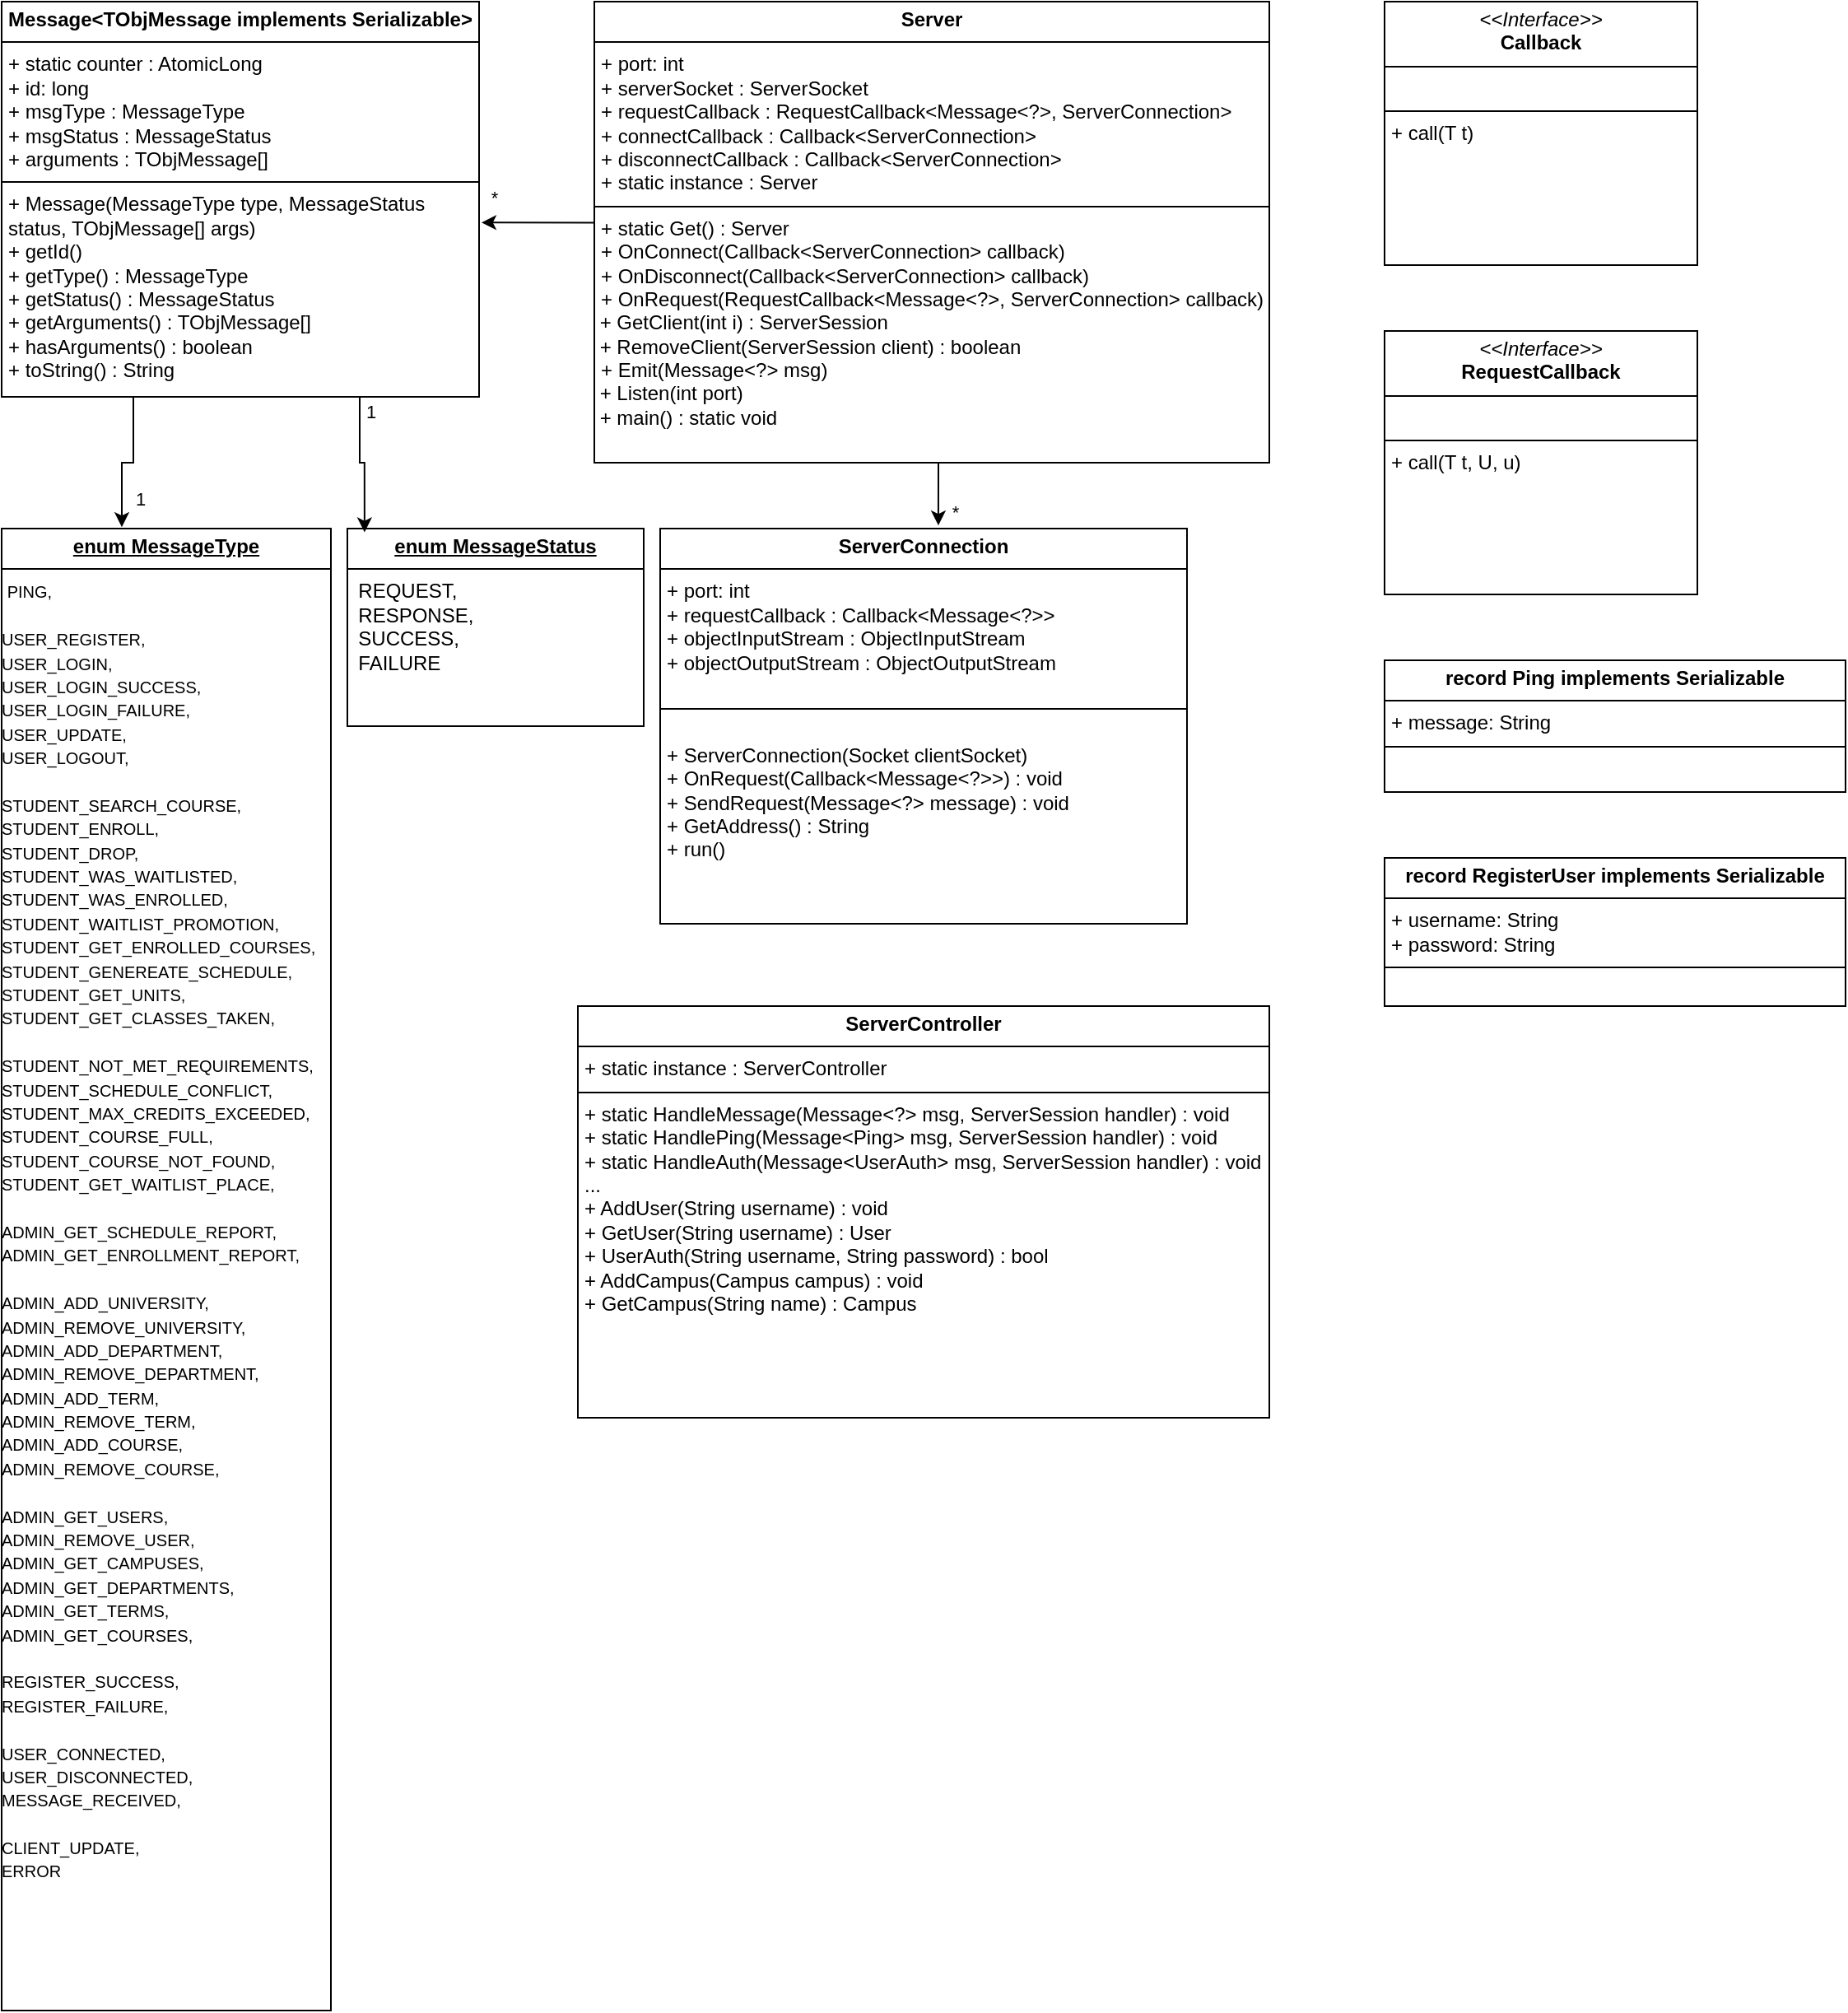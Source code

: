 <mxfile version="28.2.8">
  <diagram id="C5RBs43oDa-KdzZeNtuy" name="Page-1">
    <mxGraphModel dx="2199" dy="1184" grid="1" gridSize="10" guides="1" tooltips="1" connect="1" arrows="1" fold="1" page="1" pageScale="1" pageWidth="827" pageHeight="1169" math="0" shadow="0">
      <root>
        <mxCell id="WIyWlLk6GJQsqaUBKTNV-0" />
        <mxCell id="WIyWlLk6GJQsqaUBKTNV-1" parent="WIyWlLk6GJQsqaUBKTNV-0" />
        <mxCell id="pndP0uwgiz2B186j4o10-5" value="&lt;p style=&quot;margin: 4px 0px 0px; text-align: center; text-decoration: underline;&quot;&gt;&lt;b&gt;enum MessageType&lt;/b&gt;&lt;/p&gt;&lt;hr size=&quot;1&quot; style=&quot;border-style:solid;&quot;&gt;&lt;div&gt;&amp;nbsp;&lt;font style=&quot;font-size: 10px;&quot;&gt;PING,&lt;br&gt;&lt;br&gt;USER_REGISTER,&lt;br&gt;USER_LOGIN,&lt;br&gt;USER_LOGIN_SUCCESS,&lt;br&gt;USER_LOGIN_FAILURE,&lt;br&gt;USER_UPDATE,&lt;br&gt;USER_LOGOUT,&lt;br&gt;&lt;br&gt;STUDENT_SEARCH_COURSE,&lt;br&gt;STUDENT_ENROLL,&lt;br&gt;STUDENT_DROP,&lt;br&gt;STUDENT_WAS_WAITLISTED,&lt;br&gt;STUDENT_WAS_ENROLLED,&lt;br&gt;STUDENT_WAITLIST_PROMOTION,&lt;br&gt;STUDENT_GET_ENROLLED_COURSES,&lt;br&gt;STUDENT_GENEREATE_SCHEDULE,&lt;br&gt;STUDENT_GET_UNITS,&lt;br&gt;STUDENT_GET_CLASSES_TAKEN,&lt;br&gt;&lt;br&gt;STUDENT_NOT_MET_REQUIREMENTS,&lt;br&gt;STUDENT_SCHEDULE_CONFLICT,&lt;br&gt;STUDENT_MAX_CREDITS_EXCEEDED,&lt;br&gt;STUDENT_COURSE_FULL,&lt;br&gt;STUDENT_COURSE_NOT_FOUND,&lt;br&gt;STUDENT_GET_WAITLIST_PLACE,&lt;br&gt;&lt;br&gt;ADMIN_GET_SCHEDULE_REPORT,&lt;br&gt;ADMIN_GET_ENROLLMENT_REPORT,&lt;br&gt;&lt;br&gt;ADMIN_ADD_UNIVERSITY,&amp;nbsp; &amp;nbsp;&lt;br&gt;ADMIN_REMOVE_UNIVERSITY,&lt;br&gt;ADMIN_ADD_DEPARTMENT,&lt;br&gt;ADMIN_REMOVE_DEPARTMENT,&lt;br&gt;ADMIN_ADD_TERM,&lt;br&gt;ADMIN_REMOVE_TERM,&lt;br&gt;ADMIN_ADD_COURSE,&lt;br&gt;ADMIN_REMOVE_COURSE,&amp;nbsp;&lt;br&gt;&lt;br&gt;ADMIN_GET_USERS,&lt;br&gt;ADMIN_REMOVE_USER,&lt;br&gt;ADMIN_GET_CAMPUSES,&lt;br&gt;ADMIN_GET_DEPARTMENTS,&lt;br&gt;ADMIN_GET_TERMS,&lt;br&gt;ADMIN_GET_COURSES,&lt;br&gt;&lt;br&gt;REGISTER_SUCCESS,&lt;br&gt;REGISTER_FAILURE,&lt;br&gt;&lt;br&gt;USER_CONNECTED,&lt;br&gt;USER_DISCONNECTED,&lt;br&gt;MESSAGE_RECEIVED,&lt;br&gt;&lt;br&gt;CLIENT_UPDATE,&lt;br&gt;ERROR&lt;/font&gt;&lt;/div&gt;&lt;div&gt;&lt;br&gt;&lt;/div&gt;" style="verticalAlign=top;align=left;overflow=fill;html=1;whiteSpace=wrap;" parent="WIyWlLk6GJQsqaUBKTNV-1" vertex="1">
          <mxGeometry x="40" y="360" width="200" height="900" as="geometry" />
        </mxCell>
        <mxCell id="pndP0uwgiz2B186j4o10-11" value="&lt;p style=&quot;margin:0px;margin-top:4px;text-align:center;&quot;&gt;&lt;b&gt;Server&lt;/b&gt;&lt;/p&gt;&lt;hr size=&quot;1&quot; style=&quot;border-style:solid;&quot;&gt;&lt;p style=&quot;margin:0px;margin-left:4px;&quot;&gt;+ port: int&lt;/p&gt;&lt;p style=&quot;margin:0px;margin-left:4px;&quot;&gt;+ serverSocket : ServerSocket&lt;/p&gt;&lt;p style=&quot;margin:0px;margin-left:4px;&quot;&gt;+ requestCallback : RequestCallback&amp;lt;Message&amp;lt;?&amp;gt;, ServerConnection&amp;gt;&lt;/p&gt;&lt;p style=&quot;margin:0px;margin-left:4px;&quot;&gt;+ connectCallback : Callback&amp;lt;ServerConnection&amp;gt;&lt;/p&gt;&lt;p style=&quot;margin:0px;margin-left:4px;&quot;&gt;+ disconnectCallback :&amp;nbsp;Callback&amp;lt;ServerConnection&amp;gt;&lt;/p&gt;&lt;p style=&quot;margin:0px;margin-left:4px;&quot;&gt;+ static instance : Server&lt;/p&gt;&lt;hr size=&quot;1&quot; style=&quot;border-style:solid;&quot;&gt;&lt;p style=&quot;margin:0px;margin-left:4px;&quot;&gt;+ static Get() : Server&amp;nbsp;&lt;/p&gt;&lt;p style=&quot;margin:0px;margin-left:4px;&quot;&gt;+ OnConnect(Callback&amp;lt;ServerConnection&amp;gt; callback)&lt;/p&gt;&lt;p style=&quot;margin:0px;margin-left:4px;&quot;&gt;+ OnDisconnect(Callback&amp;lt;ServerConnection&amp;gt; callback)&lt;/p&gt;&lt;p style=&quot;margin:0px;margin-left:4px;&quot;&gt;+ OnRequest(RequestCallback&amp;lt;Message&amp;lt;?&amp;gt;, ServerConnection&amp;gt; callback)&lt;/p&gt;&lt;div&gt;&amp;nbsp;+ GetClient(int i) : ServerSession&lt;/div&gt;&lt;div&gt;&amp;nbsp;+ RemoveClient(ServerSession client) : boolean&lt;br&gt;&lt;p style=&quot;margin:0px;margin-left:4px;&quot;&gt;+ Emit(Message&amp;lt;?&amp;gt; msg)&lt;/p&gt;&lt;/div&gt;&lt;div&gt;&lt;div&gt;&amp;nbsp;+ Listen(int port)&lt;/div&gt;&lt;div&gt;&amp;nbsp;+ main() : static void&lt;/div&gt;&lt;div&gt;&lt;br&gt;&lt;/div&gt;&lt;br&gt;&lt;/div&gt;" style="verticalAlign=top;align=left;overflow=fill;html=1;whiteSpace=wrap;" parent="WIyWlLk6GJQsqaUBKTNV-1" vertex="1">
          <mxGeometry x="400" y="40" width="410" height="280" as="geometry" />
        </mxCell>
        <mxCell id="pndP0uwgiz2B186j4o10-13" value="&lt;p style=&quot;margin:0px;margin-top:4px;text-align:center;&quot;&gt;&lt;b&gt;ServerConnection&lt;/b&gt;&lt;/p&gt;&lt;hr size=&quot;1&quot; style=&quot;border-style:solid;&quot;&gt;&lt;p style=&quot;margin:0px;margin-left:4px;&quot;&gt;+ port: int&lt;/p&gt;&lt;p style=&quot;margin:0px;margin-left:4px;&quot;&gt;+ requestCallback : Callback&amp;lt;Message&amp;lt;?&amp;gt;&amp;gt;&lt;/p&gt;&lt;p style=&quot;margin:0px;margin-left:4px;&quot;&gt;+ objectInputStream : ObjectInputStream&lt;/p&gt;&lt;p style=&quot;margin:0px;margin-left:4px;&quot;&gt;+ objectOutputStream : ObjectOutputStream&lt;/p&gt;&lt;p style=&quot;margin:0px;margin-left:4px;&quot;&gt;&lt;br&gt;&lt;/p&gt;&lt;hr size=&quot;1&quot; style=&quot;border-style:solid;&quot;&gt;&lt;p style=&quot;margin:0px;margin-left:4px;&quot;&gt;&lt;br&gt;&lt;/p&gt;&lt;p style=&quot;margin:0px;margin-left:4px;&quot;&gt;+ ServerConnection(Socket clientSocket)&lt;/p&gt;&lt;p style=&quot;margin:0px;margin-left:4px;&quot;&gt;+ OnRequest(Callback&amp;lt;Message&amp;lt;?&amp;gt;&amp;gt;) : void&lt;/p&gt;&lt;p style=&quot;margin:0px;margin-left:4px;&quot;&gt;+ SendRequest(Message&amp;lt;?&amp;gt; message) : void&lt;/p&gt;&lt;p style=&quot;margin:0px;margin-left:4px;&quot;&gt;+ GetAddress() : String&lt;/p&gt;&lt;p style=&quot;margin:0px;margin-left:4px;&quot;&gt;+ run()&lt;/p&gt;" style="verticalAlign=top;align=left;overflow=fill;html=1;whiteSpace=wrap;" parent="WIyWlLk6GJQsqaUBKTNV-1" vertex="1">
          <mxGeometry x="440" y="360" width="320" height="240" as="geometry" />
        </mxCell>
        <mxCell id="pndP0uwgiz2B186j4o10-15" value="&lt;p style=&quot;margin:0px;margin-top:4px;text-align:center;&quot;&gt;&lt;b&gt;Message&amp;lt;TObjMessage implements Serializable&amp;gt;&lt;/b&gt;&lt;/p&gt;&lt;hr size=&quot;1&quot; style=&quot;border-style:solid;&quot;&gt;&lt;p style=&quot;margin:0px;margin-left:4px;&quot;&gt;+ static counter : AtomicLong&lt;/p&gt;&lt;p style=&quot;margin:0px;margin-left:4px;&quot;&gt;+ id: long&lt;/p&gt;&lt;p style=&quot;margin:0px;margin-left:4px;&quot;&gt;+ msgType : MessageType&lt;/p&gt;&lt;p style=&quot;margin:0px;margin-left:4px;&quot;&gt;+ msgStatus : MessageStatus&lt;/p&gt;&lt;p style=&quot;margin:0px;margin-left:4px;&quot;&gt;+ arguments : TObjMessage[]&lt;/p&gt;&lt;hr size=&quot;1&quot; style=&quot;border-style:solid;&quot;&gt;&lt;p style=&quot;margin:0px;margin-left:4px;&quot;&gt;+ Message(MessageType type, MessageStatus status, TObjMessage[] args)&lt;/p&gt;&lt;p style=&quot;margin:0px;margin-left:4px;&quot;&gt;+ getId()&lt;/p&gt;&lt;p style=&quot;margin:0px;margin-left:4px;&quot;&gt;+ getType() : MessageType&lt;/p&gt;&lt;p style=&quot;margin:0px;margin-left:4px;&quot;&gt;+ getStatus() : MessageStatus&lt;/p&gt;&lt;p style=&quot;margin:0px;margin-left:4px;&quot;&gt;+ getArguments() : TObjMessage[]&lt;/p&gt;&lt;p style=&quot;margin:0px;margin-left:4px;&quot;&gt;+ hasArguments() : boolean&lt;/p&gt;&lt;p style=&quot;margin:0px;margin-left:4px;&quot;&gt;+ toString() : String&lt;/p&gt;" style="verticalAlign=top;align=left;overflow=fill;html=1;whiteSpace=wrap;" parent="WIyWlLk6GJQsqaUBKTNV-1" vertex="1">
          <mxGeometry x="40" y="40" width="290" height="240" as="geometry" />
        </mxCell>
        <mxCell id="pndP0uwgiz2B186j4o10-26" value="&lt;p style=&quot;margin:0px;margin-top:4px;text-align:center;&quot;&gt;&lt;b&gt;ServerController&lt;/b&gt;&lt;/p&gt;&lt;hr size=&quot;1&quot; style=&quot;border-style:solid;&quot;&gt;&lt;p style=&quot;margin:0px;margin-left:4px;&quot;&gt;+ static instance :&amp;nbsp;ServerController&lt;/p&gt;&lt;hr size=&quot;1&quot; style=&quot;border-style:solid;&quot;&gt;&lt;p style=&quot;margin:0px;margin-left:4px;&quot;&gt;+ static HandleMessage(Message&amp;lt;?&amp;gt; msg, ServerSession handler)&amp;nbsp;: void&lt;/p&gt;&lt;p style=&quot;margin:0px;margin-left:4px;&quot;&gt;+ static HandlePing(Message&amp;lt;Ping&amp;gt; msg, ServerSession handler) : void&lt;/p&gt;&lt;p style=&quot;margin:0px;margin-left:4px;&quot;&gt;+ static HandleAuth(Message&amp;lt;UserAuth&amp;gt; msg, ServerSession handler) : void&lt;/p&gt;&lt;p style=&quot;margin:0px;margin-left:4px;&quot;&gt;...&lt;/p&gt;&lt;p style=&quot;margin:0px;margin-left:4px;&quot;&gt;+ AddUser(String username) : void&lt;/p&gt;&lt;p style=&quot;margin:0px;margin-left:4px;&quot;&gt;+ GetUser(String username) : User&lt;/p&gt;&lt;p style=&quot;margin:0px;margin-left:4px;&quot;&gt;+ UserAuth(String username, String password) : bool&lt;/p&gt;&lt;p style=&quot;margin:0px;margin-left:4px;&quot;&gt;+ AddCampus(Campus campus) : void&lt;/p&gt;&lt;p style=&quot;margin:0px;margin-left:4px;&quot;&gt;+ GetCampus(String name) : Campus&lt;/p&gt;" style="verticalAlign=top;align=left;overflow=fill;html=1;whiteSpace=wrap;" parent="WIyWlLk6GJQsqaUBKTNV-1" vertex="1">
          <mxGeometry x="390" y="650" width="420" height="250" as="geometry" />
        </mxCell>
        <mxCell id="FHnGH8fOrIO7uKTPneB4-3" value="&lt;p style=&quot;margin: 4px 0px 0px; text-align: center; text-decoration: underline;&quot;&gt;&lt;b&gt;enum MessageStatus&lt;/b&gt;&lt;/p&gt;&lt;hr size=&quot;1&quot; style=&quot;border-style:solid;&quot;&gt;&lt;div&gt;&amp;nbsp; REQUEST,&lt;/div&gt;&lt;div&gt;&amp;nbsp; RESPONSE,&lt;/div&gt;&lt;div&gt;&amp;nbsp; SUCCESS,&lt;/div&gt;&lt;div&gt;&amp;nbsp; FAILURE&lt;/div&gt;" style="verticalAlign=top;align=left;overflow=fill;html=1;whiteSpace=wrap;" parent="WIyWlLk6GJQsqaUBKTNV-1" vertex="1">
          <mxGeometry x="250" y="360" width="180" height="120" as="geometry" />
        </mxCell>
        <mxCell id="FHnGH8fOrIO7uKTPneB4-4" style="edgeStyle=orthogonalEdgeStyle;rounded=0;orthogonalLoop=1;jettySize=auto;html=1;exitX=0.75;exitY=1;exitDx=0;exitDy=0;entryX=0.058;entryY=0.019;entryDx=0;entryDy=0;entryPerimeter=0;" parent="WIyWlLk6GJQsqaUBKTNV-1" source="pndP0uwgiz2B186j4o10-15" target="FHnGH8fOrIO7uKTPneB4-3" edge="1">
          <mxGeometry relative="1" as="geometry" />
        </mxCell>
        <mxCell id="FHnGH8fOrIO7uKTPneB4-5" value="1" style="edgeLabel;html=1;align=center;verticalAlign=middle;resizable=0;points=[];" parent="FHnGH8fOrIO7uKTPneB4-4" vertex="1" connectable="0">
          <mxGeometry x="-0.699" y="3" relative="1" as="geometry">
            <mxPoint x="3" y="-4" as="offset" />
          </mxGeometry>
        </mxCell>
        <mxCell id="FHnGH8fOrIO7uKTPneB4-6" style="edgeStyle=orthogonalEdgeStyle;rounded=0;orthogonalLoop=1;jettySize=auto;html=1;exitX=0.5;exitY=1;exitDx=0;exitDy=0;entryX=0.528;entryY=-0.008;entryDx=0;entryDy=0;entryPerimeter=0;" parent="WIyWlLk6GJQsqaUBKTNV-1" source="pndP0uwgiz2B186j4o10-11" target="pndP0uwgiz2B186j4o10-13" edge="1">
          <mxGeometry relative="1" as="geometry" />
        </mxCell>
        <mxCell id="FHnGH8fOrIO7uKTPneB4-7" value="*" style="edgeLabel;html=1;align=center;verticalAlign=middle;resizable=0;points=[];" parent="FHnGH8fOrIO7uKTPneB4-6" vertex="1" connectable="0">
          <mxGeometry x="0.621" y="3" relative="1" as="geometry">
            <mxPoint x="7" as="offset" />
          </mxGeometry>
        </mxCell>
        <mxCell id="FHnGH8fOrIO7uKTPneB4-8" value="&lt;p style=&quot;margin:0px;margin-top:4px;text-align:center;&quot;&gt;&lt;b&gt;record Ping implements Serializable&lt;/b&gt;&lt;/p&gt;&lt;hr size=&quot;1&quot; style=&quot;border-style:solid;&quot;&gt;&lt;p style=&quot;margin:0px;margin-left:4px;&quot;&gt;+ message: String&lt;/p&gt;&lt;hr size=&quot;1&quot; style=&quot;border-style:solid;&quot;&gt;" style="verticalAlign=top;align=left;overflow=fill;html=1;whiteSpace=wrap;" parent="WIyWlLk6GJQsqaUBKTNV-1" vertex="1">
          <mxGeometry x="880" y="440" width="280" height="80" as="geometry" />
        </mxCell>
        <mxCell id="FHnGH8fOrIO7uKTPneB4-9" value="&lt;p style=&quot;margin:0px;margin-top:4px;text-align:center;&quot;&gt;&lt;i&gt;&amp;lt;&amp;lt;Interface&amp;gt;&amp;gt;&lt;/i&gt;&lt;br&gt;&lt;b&gt;Callback&lt;/b&gt;&lt;/p&gt;&lt;hr size=&quot;1&quot; style=&quot;border-style:solid;&quot;&gt;&lt;br&gt;&lt;hr size=&quot;1&quot; style=&quot;border-style:solid;&quot;&gt;&lt;p style=&quot;margin:0px;margin-left:4px;&quot;&gt;+ call(T t)&lt;/p&gt;" style="verticalAlign=top;align=left;overflow=fill;html=1;whiteSpace=wrap;" parent="WIyWlLk6GJQsqaUBKTNV-1" vertex="1">
          <mxGeometry x="880" y="40" width="190" height="160" as="geometry" />
        </mxCell>
        <mxCell id="FHnGH8fOrIO7uKTPneB4-10" value="&lt;p style=&quot;margin:0px;margin-top:4px;text-align:center;&quot;&gt;&lt;i&gt;&amp;lt;&amp;lt;Interface&amp;gt;&amp;gt;&lt;/i&gt;&lt;br&gt;&lt;b&gt;RequestCallback&lt;/b&gt;&lt;/p&gt;&lt;hr size=&quot;1&quot; style=&quot;border-style:solid;&quot;&gt;&lt;br&gt;&lt;hr size=&quot;1&quot; style=&quot;border-style:solid;&quot;&gt;&lt;p style=&quot;margin:0px;margin-left:4px;&quot;&gt;+ call(T t, U, u)&lt;/p&gt;" style="verticalAlign=top;align=left;overflow=fill;html=1;whiteSpace=wrap;" parent="WIyWlLk6GJQsqaUBKTNV-1" vertex="1">
          <mxGeometry x="880" y="240" width="190" height="160" as="geometry" />
        </mxCell>
        <mxCell id="FHnGH8fOrIO7uKTPneB4-12" style="edgeStyle=orthogonalEdgeStyle;rounded=0;orthogonalLoop=1;jettySize=auto;html=1;exitX=0;exitY=0.5;exitDx=0;exitDy=0;entryX=1.005;entryY=0.559;entryDx=0;entryDy=0;entryPerimeter=0;" parent="WIyWlLk6GJQsqaUBKTNV-1" source="pndP0uwgiz2B186j4o10-11" target="pndP0uwgiz2B186j4o10-15" edge="1">
          <mxGeometry relative="1" as="geometry">
            <Array as="points">
              <mxPoint x="400" y="174" />
            </Array>
          </mxGeometry>
        </mxCell>
        <mxCell id="FHnGH8fOrIO7uKTPneB4-13" value="*" style="edgeLabel;html=1;align=center;verticalAlign=middle;resizable=0;points=[];" parent="FHnGH8fOrIO7uKTPneB4-12" vertex="1" connectable="0">
          <mxGeometry x="0.444" y="2" relative="1" as="geometry">
            <mxPoint x="-14" y="-17" as="offset" />
          </mxGeometry>
        </mxCell>
        <mxCell id="FHnGH8fOrIO7uKTPneB4-16" style="edgeStyle=orthogonalEdgeStyle;rounded=0;orthogonalLoop=1;jettySize=auto;html=1;exitX=0.25;exitY=1;exitDx=0;exitDy=0;entryX=0.365;entryY=-0.001;entryDx=0;entryDy=0;entryPerimeter=0;" parent="WIyWlLk6GJQsqaUBKTNV-1" source="pndP0uwgiz2B186j4o10-15" target="pndP0uwgiz2B186j4o10-5" edge="1">
          <mxGeometry relative="1" as="geometry">
            <Array as="points">
              <mxPoint x="120" y="280" />
              <mxPoint x="120" y="320" />
              <mxPoint x="113" y="320" />
            </Array>
          </mxGeometry>
        </mxCell>
        <mxCell id="FHnGH8fOrIO7uKTPneB4-17" value="1" style="edgeLabel;html=1;align=center;verticalAlign=middle;resizable=0;points=[];" parent="FHnGH8fOrIO7uKTPneB4-16" vertex="1" connectable="0">
          <mxGeometry x="0.62" y="-2" relative="1" as="geometry">
            <mxPoint x="13" as="offset" />
          </mxGeometry>
        </mxCell>
        <mxCell id="SNrk4LEU_6ysmMwqtUHv-1" value="&lt;p style=&quot;margin:0px;margin-top:4px;text-align:center;&quot;&gt;&lt;b&gt;record RegisterUser implements Serializable&lt;/b&gt;&lt;/p&gt;&lt;hr size=&quot;1&quot; style=&quot;border-style:solid;&quot;&gt;&lt;p style=&quot;margin:0px;margin-left:4px;&quot;&gt;+ username: String&lt;/p&gt;&lt;p style=&quot;margin:0px;margin-left:4px;&quot;&gt;+ password: String&lt;/p&gt;&lt;hr size=&quot;1&quot; style=&quot;border-style:solid;&quot;&gt;" style="verticalAlign=top;align=left;overflow=fill;html=1;whiteSpace=wrap;" vertex="1" parent="WIyWlLk6GJQsqaUBKTNV-1">
          <mxGeometry x="880" y="560" width="280" height="90" as="geometry" />
        </mxCell>
      </root>
    </mxGraphModel>
  </diagram>
</mxfile>
